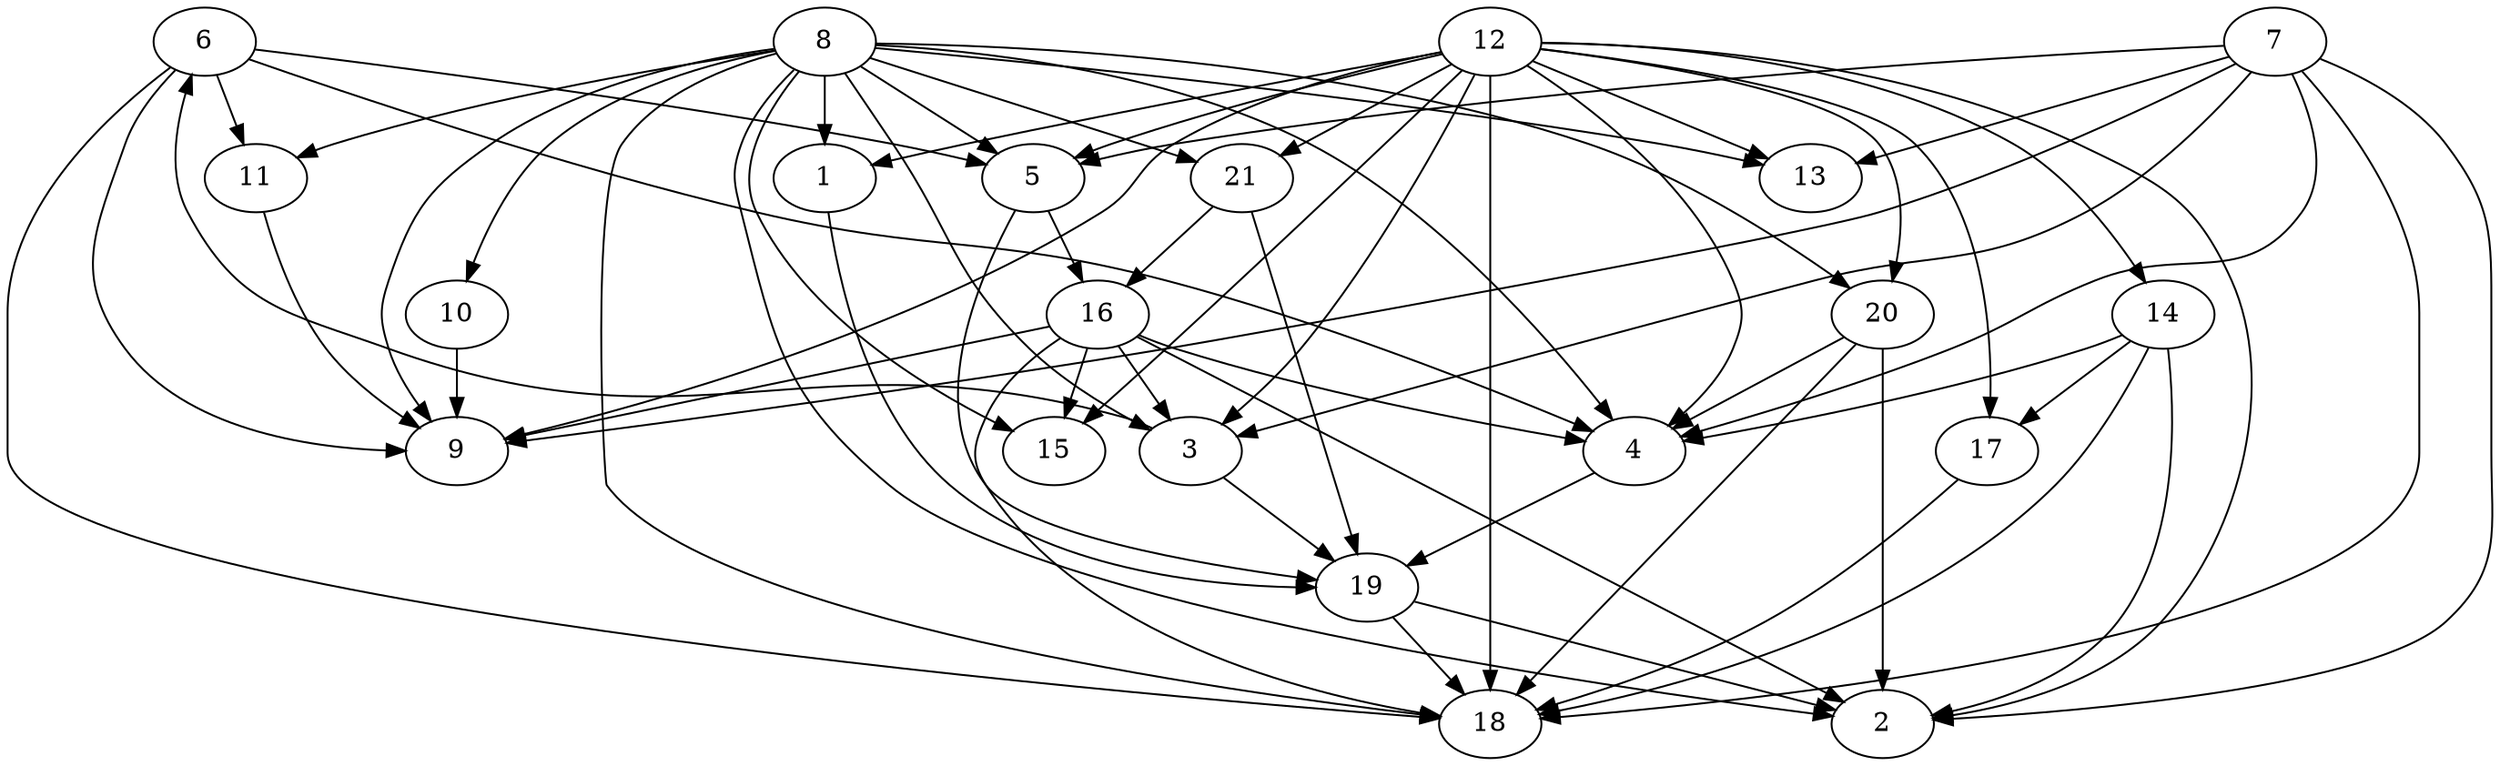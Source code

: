 digraph net{ 
   1 -> 19  [color="black"]; 
  3 -> 6  [color="black"]; 
  3 -> 19  [color="black"]; 
  4 -> 19  [color="black"]; 
  5 -> 16  [color="black"]; 
  5 -> 19  [color="black"]; 
  6 -> 4  [color="black"]; 
  6 -> 5  [color="black"]; 
  6 -> 9  [color="black"]; 
  6 -> 11  [color="black"]; 
  6 -> 18  [color="black"]; 
  7 -> 2  [color="black"]; 
  7 -> 3  [color="black"]; 
  7 -> 4  [color="black"]; 
  7 -> 5  [color="black"]; 
  7 -> 9  [color="black"]; 
  7 -> 13  [color="black"]; 
  7 -> 18  [color="black"]; 
  8 -> 1  [color="black"]; 
  8 -> 2  [color="black"]; 
  8 -> 3  [color="black"]; 
  8 -> 4  [color="black"]; 
  8 -> 5  [color="black"]; 
  8 -> 9  [color="black"]; 
  8 -> 10  [color="black"]; 
  8 -> 11  [color="black"]; 
  8 -> 13  [color="black"]; 
  8 -> 15  [color="black"]; 
  8 -> 18  [color="black"]; 
  8 -> 20  [color="black"]; 
  8 -> 21  [color="black"]; 
  10 -> 9  [color="black"]; 
  11 -> 9  [color="black"]; 
  12 -> 1  [color="black"]; 
  12 -> 2  [color="black"]; 
  12 -> 3  [color="black"]; 
  12 -> 4  [color="black"]; 
  12 -> 5  [color="black"]; 
  12 -> 9  [color="black"]; 
  12 -> 13  [color="black"]; 
  12 -> 14  [color="black"]; 
  12 -> 15  [color="black"]; 
  12 -> 17  [color="black"]; 
  12 -> 18  [color="black"]; 
  12 -> 20  [color="black"]; 
  12 -> 21  [color="black"]; 
  14 -> 2  [color="black"]; 
  14 -> 4  [color="black"]; 
  14 -> 17  [color="black"]; 
  14 -> 18  [color="black"]; 
  16 -> 2  [color="black"]; 
  16 -> 3  [color="black"]; 
  16 -> 4  [color="black"]; 
  16 -> 9  [color="black"]; 
  16 -> 15  [color="black"]; 
  16 -> 18  [color="black"]; 
  17 -> 18  [color="black"]; 
  19 -> 2  [color="black"]; 
  19 -> 18  [color="black"]; 
  20 -> 2  [color="black"]; 
  20 -> 4  [color="black"]; 
  20 -> 18  [color="black"]; 
  21 -> 16  [color="black"]; 
  21 -> 19  [color="black"]; 
 }